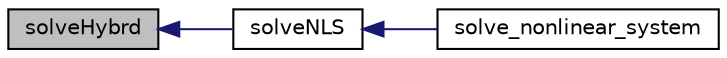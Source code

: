 digraph "solveHybrd"
{
  edge [fontname="Helvetica",fontsize="10",labelfontname="Helvetica",labelfontsize="10"];
  node [fontname="Helvetica",fontsize="10",shape=record];
  rankdir="LR";
  Node10 [label="solveHybrd",height=0.2,width=0.4,color="black", fillcolor="grey75", style="filled", fontcolor="black"];
  Node10 -> Node11 [dir="back",color="midnightblue",fontsize="10",style="solid",fontname="Helvetica"];
  Node11 [label="solveNLS",height=0.2,width=0.4,color="black", fillcolor="white", style="filled",URL="$d7/dd6/nonlinear_system_8c.html#adbab09aaddf4cae686163982ee1baa72"];
  Node11 -> Node12 [dir="back",color="midnightblue",fontsize="10",style="solid",fontname="Helvetica"];
  Node12 [label="solve_nonlinear_system",height=0.2,width=0.4,color="black", fillcolor="white", style="filled",URL="$da/dbe/nonlinear_system_8h.html#ab0dab4c5c0a1140a09eb29e0c593070c"];
}
